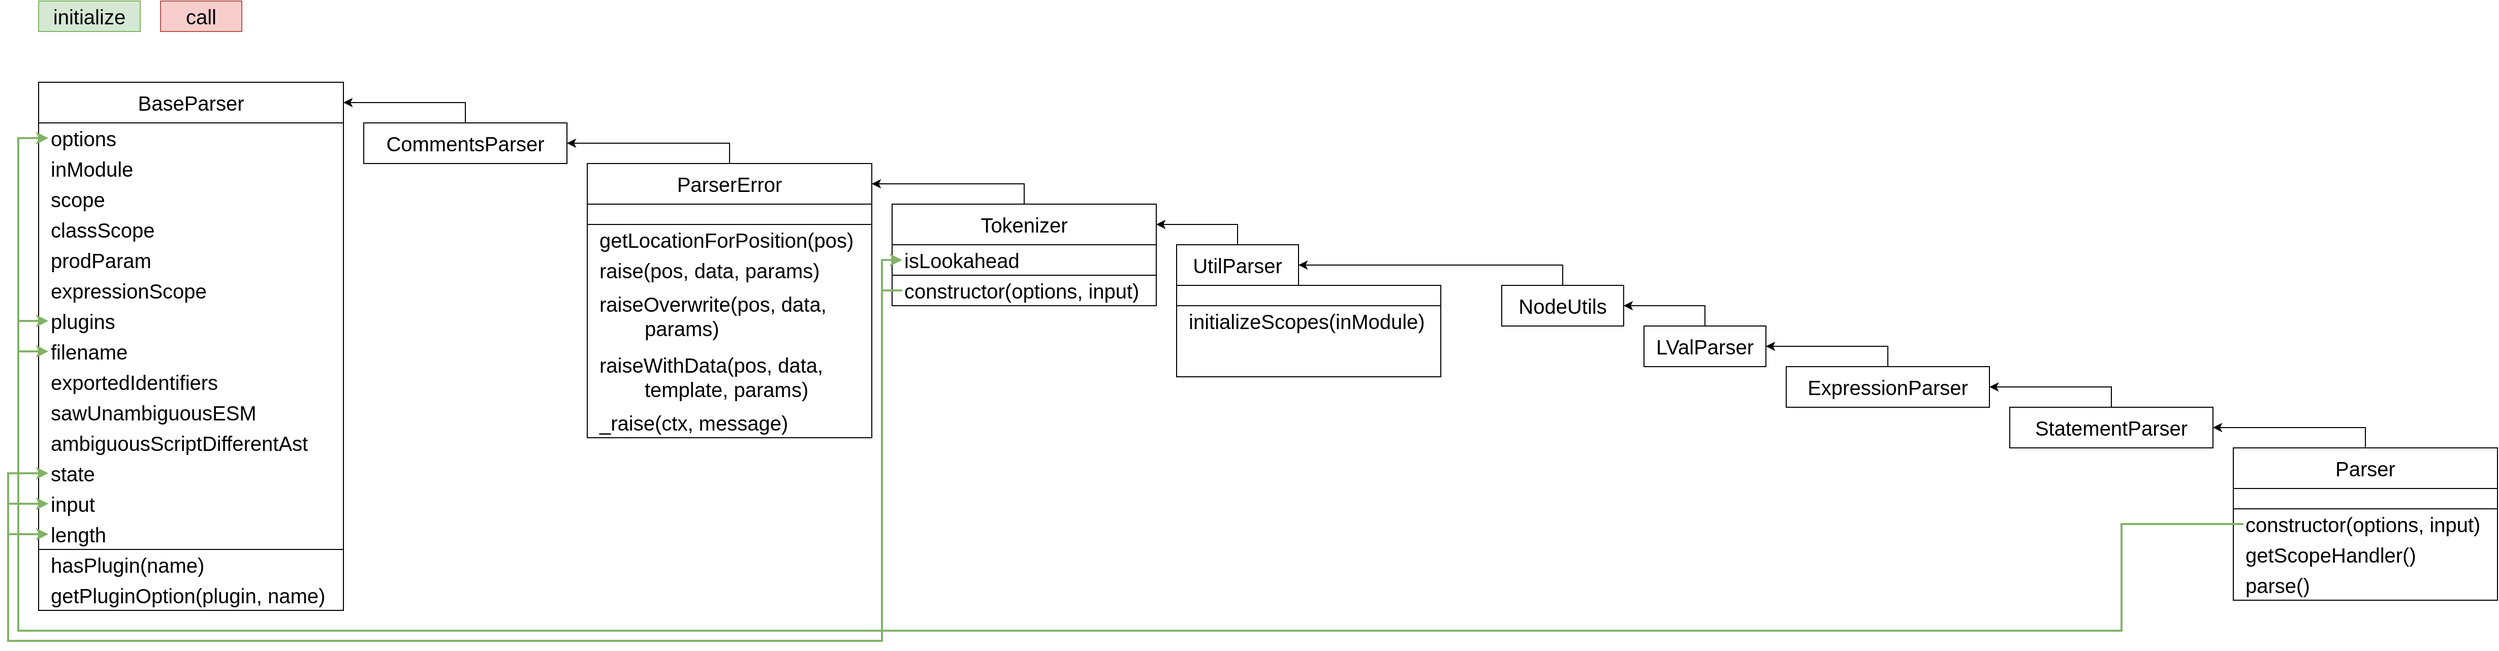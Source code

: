 <mxfile version="15.7.3" type="device"><diagram id="p_-W6cxsnnsUT4BF6fYS" name="第 1 页"><mxGraphModel dx="848" dy="588" grid="1" gridSize="10" guides="1" tooltips="1" connect="1" arrows="1" fold="1" page="1" pageScale="1" pageWidth="827" pageHeight="1169" math="0" shadow="0"><root><mxCell id="0"/><mxCell id="1" parent="0"/><mxCell id="b4Wd2a4cX2y51tZHcNXY-89" value="" style="rounded=0;whiteSpace=wrap;html=1;" vertex="1" parent="1"><mxGeometry x="1200" y="340" width="260" height="70" as="geometry"/></mxCell><mxCell id="b4Wd2a4cX2y51tZHcNXY-82" value="" style="rounded=0;whiteSpace=wrap;html=1;" vertex="1" parent="1"><mxGeometry x="920" y="310" width="260" height="30" as="geometry"/></mxCell><mxCell id="b4Wd2a4cX2y51tZHcNXY-50" style="edgeStyle=orthogonalEdgeStyle;rounded=0;orthogonalLoop=1;jettySize=auto;html=1;exitX=0.5;exitY=0;exitDx=0;exitDy=0;entryX=1;entryY=0.5;entryDx=0;entryDy=0;fontSize=20;endArrow=classic;endFill=1;" edge="1" parent="1" source="b4Wd2a4cX2y51tZHcNXY-2" target="b4Wd2a4cX2y51tZHcNXY-21"><mxGeometry relative="1" as="geometry"/></mxCell><mxCell id="b4Wd2a4cX2y51tZHcNXY-2" value="&lt;font style=&quot;font-size: 20px&quot;&gt;CommentsParser&lt;/font&gt;" style="rounded=0;whiteSpace=wrap;html=1;" vertex="1" parent="1"><mxGeometry x="400" y="160" width="200" height="40" as="geometry"/></mxCell><mxCell id="b4Wd2a4cX2y51tZHcNXY-61" style="edgeStyle=orthogonalEdgeStyle;rounded=0;orthogonalLoop=1;jettySize=auto;html=1;exitX=0.5;exitY=0;exitDx=0;exitDy=0;entryX=1;entryY=0.5;entryDx=0;entryDy=0;fontSize=20;endArrow=classic;endFill=1;" edge="1" parent="1" source="b4Wd2a4cX2y51tZHcNXY-6" target="b4Wd2a4cX2y51tZHcNXY-4"><mxGeometry relative="1" as="geometry"/></mxCell><mxCell id="b4Wd2a4cX2y51tZHcNXY-6" value="&lt;font style=&quot;font-size: 20px&quot;&gt;Tokenizer&lt;/font&gt;" style="rounded=0;whiteSpace=wrap;html=1;" vertex="1" parent="1"><mxGeometry x="920" y="240" width="260" height="40" as="geometry"/></mxCell><mxCell id="b4Wd2a4cX2y51tZHcNXY-9" style="edgeStyle=orthogonalEdgeStyle;rounded=0;orthogonalLoop=1;jettySize=auto;html=1;exitX=0.5;exitY=0;exitDx=0;exitDy=0;entryX=1;entryY=0.5;entryDx=0;entryDy=0;fontSize=20;" edge="1" parent="1" source="b4Wd2a4cX2y51tZHcNXY-8" target="b4Wd2a4cX2y51tZHcNXY-6"><mxGeometry relative="1" as="geometry"/></mxCell><mxCell id="b4Wd2a4cX2y51tZHcNXY-8" value="&lt;font style=&quot;font-size: 20px&quot;&gt;UtilParser&lt;/font&gt;" style="rounded=0;whiteSpace=wrap;html=1;" vertex="1" parent="1"><mxGeometry x="1200" y="280" width="120" height="40" as="geometry"/></mxCell><mxCell id="b4Wd2a4cX2y51tZHcNXY-11" style="edgeStyle=orthogonalEdgeStyle;rounded=0;orthogonalLoop=1;jettySize=auto;html=1;exitX=0.5;exitY=0;exitDx=0;exitDy=0;entryX=1;entryY=0.5;entryDx=0;entryDy=0;fontSize=20;" edge="1" parent="1" source="b4Wd2a4cX2y51tZHcNXY-10" target="b4Wd2a4cX2y51tZHcNXY-8"><mxGeometry relative="1" as="geometry"/></mxCell><mxCell id="b4Wd2a4cX2y51tZHcNXY-10" value="&lt;font style=&quot;font-size: 20px&quot;&gt;NodeUtils&lt;/font&gt;" style="rounded=0;whiteSpace=wrap;html=1;" vertex="1" parent="1"><mxGeometry x="1520" y="320" width="120" height="40" as="geometry"/></mxCell><mxCell id="b4Wd2a4cX2y51tZHcNXY-13" style="edgeStyle=orthogonalEdgeStyle;rounded=0;orthogonalLoop=1;jettySize=auto;html=1;exitX=0.5;exitY=0;exitDx=0;exitDy=0;entryX=1;entryY=0.5;entryDx=0;entryDy=0;fontSize=20;" edge="1" parent="1" source="b4Wd2a4cX2y51tZHcNXY-12" target="b4Wd2a4cX2y51tZHcNXY-10"><mxGeometry relative="1" as="geometry"/></mxCell><mxCell id="b4Wd2a4cX2y51tZHcNXY-12" value="&lt;font style=&quot;font-size: 20px&quot;&gt;LValParser&lt;/font&gt;" style="rounded=0;whiteSpace=wrap;html=1;" vertex="1" parent="1"><mxGeometry x="1660" y="360" width="120" height="40" as="geometry"/></mxCell><mxCell id="b4Wd2a4cX2y51tZHcNXY-15" style="edgeStyle=orthogonalEdgeStyle;rounded=0;orthogonalLoop=1;jettySize=auto;html=1;exitX=0.5;exitY=0;exitDx=0;exitDy=0;entryX=1;entryY=0.5;entryDx=0;entryDy=0;fontSize=20;" edge="1" parent="1" source="b4Wd2a4cX2y51tZHcNXY-14" target="b4Wd2a4cX2y51tZHcNXY-12"><mxGeometry relative="1" as="geometry"/></mxCell><mxCell id="b4Wd2a4cX2y51tZHcNXY-14" value="&lt;font style=&quot;font-size: 20px&quot;&gt;ExpressionParser&lt;/font&gt;" style="rounded=0;whiteSpace=wrap;html=1;" vertex="1" parent="1"><mxGeometry x="1800" y="400" width="200" height="40" as="geometry"/></mxCell><mxCell id="b4Wd2a4cX2y51tZHcNXY-17" style="edgeStyle=orthogonalEdgeStyle;rounded=0;orthogonalLoop=1;jettySize=auto;html=1;exitX=0.5;exitY=0;exitDx=0;exitDy=0;entryX=1;entryY=0.5;entryDx=0;entryDy=0;fontSize=20;" edge="1" parent="1" source="b4Wd2a4cX2y51tZHcNXY-16" target="b4Wd2a4cX2y51tZHcNXY-14"><mxGeometry relative="1" as="geometry"/></mxCell><mxCell id="b4Wd2a4cX2y51tZHcNXY-16" value="&lt;font style=&quot;font-size: 20px&quot;&gt;StatementParser&lt;/font&gt;" style="rounded=0;whiteSpace=wrap;html=1;" vertex="1" parent="1"><mxGeometry x="2020" y="440" width="200" height="40" as="geometry"/></mxCell><mxCell id="b4Wd2a4cX2y51tZHcNXY-45" style="edgeStyle=orthogonalEdgeStyle;rounded=0;orthogonalLoop=1;jettySize=auto;html=1;exitX=0.5;exitY=0;exitDx=0;exitDy=0;entryX=1;entryY=0.5;entryDx=0;entryDy=0;fontSize=20;endArrow=classic;endFill=1;" edge="1" parent="1" source="b4Wd2a4cX2y51tZHcNXY-44" target="b4Wd2a4cX2y51tZHcNXY-16"><mxGeometry relative="1" as="geometry"/></mxCell><mxCell id="b4Wd2a4cX2y51tZHcNXY-49" value="" style="group" vertex="1" connectable="0" parent="1"><mxGeometry x="80" y="120" width="300" height="520" as="geometry"/></mxCell><mxCell id="b4Wd2a4cX2y51tZHcNXY-21" value="&lt;font style=&quot;font-size: 20px&quot;&gt;BaseParser&lt;/font&gt;" style="rounded=0;whiteSpace=wrap;html=1;" vertex="1" parent="b4Wd2a4cX2y51tZHcNXY-49"><mxGeometry width="300" height="40" as="geometry"/></mxCell><mxCell id="b4Wd2a4cX2y51tZHcNXY-40" value="" style="rounded=0;whiteSpace=wrap;html=1;fontSize=20;strokeColor=default;fillColor=default;align=left;" vertex="1" parent="b4Wd2a4cX2y51tZHcNXY-49"><mxGeometry y="40" width="300" height="420" as="geometry"/></mxCell><mxCell id="b4Wd2a4cX2y51tZHcNXY-23" value="options" style="text;strokeColor=none;fillColor=none;align=left;verticalAlign=middle;whiteSpace=wrap;rounded=0;fontSize=20;html=1;" vertex="1" parent="b4Wd2a4cX2y51tZHcNXY-49"><mxGeometry x="9.655" y="40" width="193.103" height="30" as="geometry"/></mxCell><mxCell id="b4Wd2a4cX2y51tZHcNXY-24" value="inModule" style="text;strokeColor=none;fillColor=none;align=left;verticalAlign=middle;whiteSpace=wrap;rounded=0;fontSize=20;html=1;" vertex="1" parent="b4Wd2a4cX2y51tZHcNXY-49"><mxGeometry x="9.655" y="70" width="193.103" height="30" as="geometry"/></mxCell><mxCell id="b4Wd2a4cX2y51tZHcNXY-25" value="scope" style="text;strokeColor=none;fillColor=none;align=left;verticalAlign=middle;whiteSpace=wrap;rounded=0;fontSize=20;html=1;" vertex="1" parent="b4Wd2a4cX2y51tZHcNXY-49"><mxGeometry x="9.655" y="100" width="193.103" height="30" as="geometry"/></mxCell><mxCell id="b4Wd2a4cX2y51tZHcNXY-26" value="classScope" style="text;strokeColor=none;fillColor=none;align=left;verticalAlign=middle;whiteSpace=wrap;rounded=0;fontSize=20;html=1;" vertex="1" parent="b4Wd2a4cX2y51tZHcNXY-49"><mxGeometry x="9.655" y="130" width="193.103" height="30" as="geometry"/></mxCell><mxCell id="b4Wd2a4cX2y51tZHcNXY-27" value="prodParam" style="text;strokeColor=none;fillColor=none;align=left;verticalAlign=middle;whiteSpace=wrap;rounded=0;fontSize=20;html=1;" vertex="1" parent="b4Wd2a4cX2y51tZHcNXY-49"><mxGeometry x="9.655" y="160" width="193.103" height="30" as="geometry"/></mxCell><mxCell id="b4Wd2a4cX2y51tZHcNXY-28" value="expressionScope" style="text;strokeColor=none;fillColor=none;align=left;verticalAlign=middle;whiteSpace=wrap;rounded=0;fontSize=20;html=1;" vertex="1" parent="b4Wd2a4cX2y51tZHcNXY-49"><mxGeometry x="9.655" y="190" width="193.103" height="30" as="geometry"/></mxCell><mxCell id="b4Wd2a4cX2y51tZHcNXY-29" value="plugins" style="text;strokeColor=none;fillColor=none;align=left;verticalAlign=middle;whiteSpace=wrap;rounded=0;fontSize=20;html=1;" vertex="1" parent="b4Wd2a4cX2y51tZHcNXY-49"><mxGeometry x="9.655" y="220" width="193.103" height="30" as="geometry"/></mxCell><mxCell id="b4Wd2a4cX2y51tZHcNXY-30" value="filename" style="text;strokeColor=none;fillColor=none;align=left;verticalAlign=middle;whiteSpace=wrap;rounded=0;fontSize=20;html=1;" vertex="1" parent="b4Wd2a4cX2y51tZHcNXY-49"><mxGeometry x="9.655" y="250" width="193.103" height="30" as="geometry"/></mxCell><mxCell id="b4Wd2a4cX2y51tZHcNXY-31" value="exportedIdentifiers" style="text;strokeColor=none;fillColor=none;align=left;verticalAlign=middle;whiteSpace=wrap;rounded=0;fontSize=20;html=1;" vertex="1" parent="b4Wd2a4cX2y51tZHcNXY-49"><mxGeometry x="9.655" y="280" width="193.103" height="30" as="geometry"/></mxCell><mxCell id="b4Wd2a4cX2y51tZHcNXY-32" value="sawUnambiguousESM" style="text;strokeColor=none;fillColor=none;align=left;verticalAlign=middle;whiteSpace=wrap;rounded=0;fontSize=20;html=1;" vertex="1" parent="b4Wd2a4cX2y51tZHcNXY-49"><mxGeometry x="9.655" y="310" width="270.345" height="30" as="geometry"/></mxCell><mxCell id="b4Wd2a4cX2y51tZHcNXY-33" value="ambiguousScriptDifferentAst" style="text;strokeColor=none;fillColor=none;align=left;verticalAlign=middle;whiteSpace=wrap;rounded=0;fontSize=20;html=1;" vertex="1" parent="b4Wd2a4cX2y51tZHcNXY-49"><mxGeometry x="9.655" y="340" width="270.345" height="30" as="geometry"/></mxCell><mxCell id="b4Wd2a4cX2y51tZHcNXY-34" value="state" style="text;strokeColor=none;fillColor=none;align=left;verticalAlign=middle;whiteSpace=wrap;rounded=0;fontSize=20;html=1;" vertex="1" parent="b4Wd2a4cX2y51tZHcNXY-49"><mxGeometry x="9.655" y="370" width="193.103" height="30" as="geometry"/></mxCell><mxCell id="b4Wd2a4cX2y51tZHcNXY-35" value="input" style="text;strokeColor=none;fillColor=none;align=left;verticalAlign=middle;whiteSpace=wrap;rounded=0;fontSize=20;html=1;" vertex="1" parent="b4Wd2a4cX2y51tZHcNXY-49"><mxGeometry x="9.655" y="400" width="193.103" height="30" as="geometry"/></mxCell><mxCell id="b4Wd2a4cX2y51tZHcNXY-36" value="length" style="text;strokeColor=none;fillColor=none;align=left;verticalAlign=middle;whiteSpace=wrap;rounded=0;fontSize=20;html=1;" vertex="1" parent="b4Wd2a4cX2y51tZHcNXY-49"><mxGeometry x="9.655" y="430" width="193.103" height="30" as="geometry"/></mxCell><mxCell id="b4Wd2a4cX2y51tZHcNXY-46" value="" style="rounded=0;whiteSpace=wrap;html=1;fontSize=20;strokeColor=default;fillColor=default;align=left;" vertex="1" parent="b4Wd2a4cX2y51tZHcNXY-49"><mxGeometry y="460" width="300" height="60" as="geometry"/></mxCell><mxCell id="b4Wd2a4cX2y51tZHcNXY-47" value="hasPlugin(name)" style="text;strokeColor=none;fillColor=none;align=left;verticalAlign=middle;whiteSpace=wrap;rounded=0;fontSize=20;html=1;" vertex="1" parent="b4Wd2a4cX2y51tZHcNXY-49"><mxGeometry x="9.995" y="460" width="193.103" height="30" as="geometry"/></mxCell><mxCell id="b4Wd2a4cX2y51tZHcNXY-48" value="getPluginOption(plugin, name)" style="text;strokeColor=none;fillColor=none;align=left;verticalAlign=middle;whiteSpace=wrap;rounded=0;fontSize=20;html=1;" vertex="1" parent="b4Wd2a4cX2y51tZHcNXY-49"><mxGeometry x="10" y="490" width="280" height="30" as="geometry"/></mxCell><mxCell id="b4Wd2a4cX2y51tZHcNXY-59" value="" style="group;fillColor=#f8cecc;strokeColor=#b85450;" vertex="1" connectable="0" parent="1"><mxGeometry x="620" y="200" width="280" height="270" as="geometry"/></mxCell><mxCell id="b4Wd2a4cX2y51tZHcNXY-56" value="" style="rounded=0;whiteSpace=wrap;html=1;fontSize=20;strokeColor=default;fillColor=default;align=left;" vertex="1" parent="b4Wd2a4cX2y51tZHcNXY-59"><mxGeometry y="60" width="280" height="210" as="geometry"/></mxCell><mxCell id="b4Wd2a4cX2y51tZHcNXY-4" value="&lt;font style=&quot;font-size: 20px&quot;&gt;ParserError&lt;/font&gt;" style="rounded=0;whiteSpace=wrap;html=1;" vertex="1" parent="b4Wd2a4cX2y51tZHcNXY-59"><mxGeometry width="280" height="40" as="geometry"/></mxCell><mxCell id="b4Wd2a4cX2y51tZHcNXY-51" value="getLocationForPosition(pos)" style="text;strokeColor=none;fillColor=none;align=left;verticalAlign=middle;whiteSpace=wrap;rounded=0;fontSize=20;html=1;" vertex="1" parent="b4Wd2a4cX2y51tZHcNXY-59"><mxGeometry x="10" y="60" width="260" height="30" as="geometry"/></mxCell><mxCell id="b4Wd2a4cX2y51tZHcNXY-52" value="raise(pos, data, params)" style="text;strokeColor=none;fillColor=none;align=left;verticalAlign=middle;whiteSpace=wrap;rounded=0;fontSize=20;html=1;" vertex="1" parent="b4Wd2a4cX2y51tZHcNXY-59"><mxGeometry x="10" y="90" width="240" height="30" as="geometry"/></mxCell><mxCell id="b4Wd2a4cX2y51tZHcNXY-53" value="raiseOverwrite(pos, data, &lt;span style=&quot;white-space: pre&quot;&gt;&#9;&lt;/span&gt;params)" style="text;strokeColor=none;fillColor=none;align=left;verticalAlign=middle;whiteSpace=wrap;rounded=0;fontSize=20;html=1;" vertex="1" parent="b4Wd2a4cX2y51tZHcNXY-59"><mxGeometry x="10" y="120" width="240" height="60" as="geometry"/></mxCell><mxCell id="b4Wd2a4cX2y51tZHcNXY-54" value="raiseWithData(pos, data, &lt;span style=&quot;white-space: pre&quot;&gt;&#9;&lt;/span&gt;template, params)" style="text;strokeColor=none;fillColor=none;align=left;verticalAlign=middle;whiteSpace=wrap;rounded=0;fontSize=20;html=1;" vertex="1" parent="b4Wd2a4cX2y51tZHcNXY-59"><mxGeometry x="10" y="180" width="240" height="60" as="geometry"/></mxCell><mxCell id="b4Wd2a4cX2y51tZHcNXY-55" value="_raise(ctx, message)" style="text;strokeColor=none;fillColor=none;align=left;verticalAlign=middle;whiteSpace=wrap;rounded=0;fontSize=20;html=1;" vertex="1" parent="b4Wd2a4cX2y51tZHcNXY-59"><mxGeometry x="10" y="240" width="210" height="30" as="geometry"/></mxCell><mxCell id="b4Wd2a4cX2y51tZHcNXY-58" value="" style="rounded=0;whiteSpace=wrap;html=1;" vertex="1" parent="b4Wd2a4cX2y51tZHcNXY-59"><mxGeometry y="40" width="280" height="20" as="geometry"/></mxCell><mxCell id="b4Wd2a4cX2y51tZHcNXY-60" style="edgeStyle=orthogonalEdgeStyle;rounded=0;orthogonalLoop=1;jettySize=auto;html=1;exitX=0.5;exitY=0;exitDx=0;exitDy=0;entryX=1;entryY=0.5;entryDx=0;entryDy=0;fontSize=20;endArrow=classic;endFill=1;" edge="1" parent="1" source="b4Wd2a4cX2y51tZHcNXY-4" target="b4Wd2a4cX2y51tZHcNXY-2"><mxGeometry relative="1" as="geometry"/></mxCell><mxCell id="b4Wd2a4cX2y51tZHcNXY-68" value="" style="group" vertex="1" connectable="0" parent="1"><mxGeometry x="2240" y="480" width="260" height="150" as="geometry"/></mxCell><mxCell id="b4Wd2a4cX2y51tZHcNXY-44" value="&lt;font style=&quot;font-size: 20px&quot;&gt;Parser&lt;/font&gt;" style="rounded=0;whiteSpace=wrap;html=1;" vertex="1" parent="b4Wd2a4cX2y51tZHcNXY-68"><mxGeometry width="260" height="40" as="geometry"/></mxCell><mxCell id="b4Wd2a4cX2y51tZHcNXY-63" value="" style="rounded=0;whiteSpace=wrap;html=1;fontSize=20;strokeColor=default;fillColor=default;align=left;" vertex="1" parent="b4Wd2a4cX2y51tZHcNXY-68"><mxGeometry y="60" width="260" height="90" as="geometry"/></mxCell><mxCell id="b4Wd2a4cX2y51tZHcNXY-64" value="constructor(options, input)" style="text;strokeColor=none;fillColor=none;align=left;verticalAlign=middle;whiteSpace=wrap;rounded=0;fontSize=20;html=1;" vertex="1" parent="b4Wd2a4cX2y51tZHcNXY-68"><mxGeometry x="10" y="60" width="240" height="30" as="geometry"/></mxCell><mxCell id="b4Wd2a4cX2y51tZHcNXY-65" value="getScopeHandler()" style="text;strokeColor=none;fillColor=none;align=left;verticalAlign=middle;whiteSpace=wrap;rounded=0;fontSize=20;html=1;" vertex="1" parent="b4Wd2a4cX2y51tZHcNXY-68"><mxGeometry x="10" y="90" width="200" height="30" as="geometry"/></mxCell><mxCell id="b4Wd2a4cX2y51tZHcNXY-66" value="parse()" style="text;strokeColor=none;fillColor=none;align=left;verticalAlign=middle;whiteSpace=wrap;rounded=0;fontSize=20;html=1;" vertex="1" parent="b4Wd2a4cX2y51tZHcNXY-68"><mxGeometry x="10" y="120" width="120" height="30" as="geometry"/></mxCell><mxCell id="b4Wd2a4cX2y51tZHcNXY-67" value="" style="rounded=0;whiteSpace=wrap;html=1;" vertex="1" parent="b4Wd2a4cX2y51tZHcNXY-68"><mxGeometry y="40" width="260" height="20" as="geometry"/></mxCell><mxCell id="b4Wd2a4cX2y51tZHcNXY-69" style="edgeStyle=orthogonalEdgeStyle;rounded=0;orthogonalLoop=1;jettySize=auto;html=1;exitX=0;exitY=0.5;exitDx=0;exitDy=0;fontSize=20;endArrow=classic;endFill=1;fillColor=#d5e8d4;strokeColor=#82b366;strokeWidth=2;entryX=0;entryY=0.5;entryDx=0;entryDy=0;" edge="1" parent="1" source="b4Wd2a4cX2y51tZHcNXY-64" target="b4Wd2a4cX2y51tZHcNXY-23"><mxGeometry relative="1" as="geometry"><mxPoint x="60" y="200" as="targetPoint"/><Array as="points"><mxPoint x="2130" y="555"/><mxPoint x="2130" y="660"/><mxPoint x="60" y="660"/><mxPoint x="60" y="175"/></Array></mxGeometry></mxCell><mxCell id="b4Wd2a4cX2y51tZHcNXY-70" value="initialize" style="rounded=0;whiteSpace=wrap;html=1;fontSize=20;strokeColor=#82b366;fillColor=#d5e8d4;align=center;" vertex="1" parent="1"><mxGeometry x="80" y="40" width="100" height="30" as="geometry"/></mxCell><mxCell id="b4Wd2a4cX2y51tZHcNXY-71" value="call" style="rounded=0;whiteSpace=wrap;html=1;fontSize=20;strokeColor=#b85450;fillColor=#f8cecc;align=center;" vertex="1" parent="1"><mxGeometry x="200" y="40" width="80" height="30" as="geometry"/></mxCell><mxCell id="b4Wd2a4cX2y51tZHcNXY-78" value="" style="endArrow=classic;html=1;rounded=0;fontSize=20;strokeWidth=2;entryX=0;entryY=0.5;entryDx=0;entryDy=0;fillColor=#d5e8d4;strokeColor=#82b366;" edge="1" parent="1" target="b4Wd2a4cX2y51tZHcNXY-29"><mxGeometry width="50" height="50" relative="1" as="geometry"><mxPoint x="60" y="355" as="sourcePoint"/><mxPoint x="460" y="370" as="targetPoint"/></mxGeometry></mxCell><mxCell id="b4Wd2a4cX2y51tZHcNXY-79" value="" style="endArrow=classic;html=1;rounded=0;fontSize=20;strokeWidth=2;entryX=0;entryY=0.5;entryDx=0;entryDy=0;fillColor=#d5e8d4;strokeColor=#82b366;" edge="1" parent="1" target="b4Wd2a4cX2y51tZHcNXY-30"><mxGeometry width="50" height="50" relative="1" as="geometry"><mxPoint x="60" y="385" as="sourcePoint"/><mxPoint x="79.995" y="379.5" as="targetPoint"/></mxGeometry></mxCell><mxCell id="b4Wd2a4cX2y51tZHcNXY-83" style="edgeStyle=orthogonalEdgeStyle;rounded=0;orthogonalLoop=1;jettySize=auto;html=1;exitX=0;exitY=0.5;exitDx=0;exitDy=0;fontSize=20;endArrow=classic;endFill=1;strokeWidth=2;fillColor=#d5e8d4;strokeColor=#82b366;entryX=0;entryY=0.5;entryDx=0;entryDy=0;" edge="1" parent="1" source="b4Wd2a4cX2y51tZHcNXY-80" target="b4Wd2a4cX2y51tZHcNXY-34"><mxGeometry relative="1" as="geometry"><mxPoint x="50" y="600" as="targetPoint"/><Array as="points"><mxPoint x="910" y="325"/><mxPoint x="910" y="670"/><mxPoint x="50" y="670"/><mxPoint x="50" y="505"/></Array></mxGeometry></mxCell><mxCell id="b4Wd2a4cX2y51tZHcNXY-80" value="constructor(options, input)" style="text;strokeColor=none;fillColor=none;align=left;verticalAlign=middle;whiteSpace=wrap;rounded=0;fontSize=20;html=1;" vertex="1" parent="1"><mxGeometry x="930" y="310" width="240" height="30" as="geometry"/></mxCell><mxCell id="b4Wd2a4cX2y51tZHcNXY-81" value="" style="rounded=0;whiteSpace=wrap;html=1;" vertex="1" parent="1"><mxGeometry x="920" y="280" width="260" height="30" as="geometry"/></mxCell><mxCell id="b4Wd2a4cX2y51tZHcNXY-84" value="isLookahead" style="text;strokeColor=none;fillColor=none;align=left;verticalAlign=middle;whiteSpace=wrap;rounded=0;fontSize=20;html=1;" vertex="1" parent="1"><mxGeometry x="929.995" y="280" width="193.103" height="30" as="geometry"/></mxCell><mxCell id="b4Wd2a4cX2y51tZHcNXY-85" style="edgeStyle=orthogonalEdgeStyle;rounded=0;orthogonalLoop=1;jettySize=auto;html=1;exitX=0;exitY=0.5;exitDx=0;exitDy=0;entryX=0;entryY=0.5;entryDx=0;entryDy=0;fontSize=20;endArrow=classic;endFill=1;strokeWidth=2;fillColor=#d5e8d4;strokeColor=#82b366;" edge="1" parent="1" source="b4Wd2a4cX2y51tZHcNXY-80" target="b4Wd2a4cX2y51tZHcNXY-84"><mxGeometry relative="1" as="geometry"><Array as="points"><mxPoint x="910" y="325"/><mxPoint x="910" y="295"/></Array></mxGeometry></mxCell><mxCell id="b4Wd2a4cX2y51tZHcNXY-86" value="" style="endArrow=classic;html=1;rounded=0;fontSize=20;strokeWidth=2;entryX=0;entryY=0.5;entryDx=0;entryDy=0;fillColor=#d5e8d4;strokeColor=#82b366;" edge="1" parent="1" target="b4Wd2a4cX2y51tZHcNXY-35"><mxGeometry width="50" height="50" relative="1" as="geometry"><mxPoint x="50" y="535" as="sourcePoint"/><mxPoint x="59.655" y="520" as="targetPoint"/></mxGeometry></mxCell><mxCell id="b4Wd2a4cX2y51tZHcNXY-87" value="" style="endArrow=classic;html=1;rounded=0;fontSize=20;strokeWidth=2;entryX=0;entryY=0.5;entryDx=0;entryDy=0;fillColor=#d5e8d4;strokeColor=#82b366;" edge="1" parent="1" target="b4Wd2a4cX2y51tZHcNXY-36"><mxGeometry width="50" height="50" relative="1" as="geometry"><mxPoint x="50" y="565" as="sourcePoint"/><mxPoint x="39.655" y="554.5" as="targetPoint"/></mxGeometry></mxCell><mxCell id="b4Wd2a4cX2y51tZHcNXY-88" value="initializeScopes(inModule)" style="text;strokeColor=none;fillColor=none;align=left;verticalAlign=middle;whiteSpace=wrap;rounded=0;fontSize=20;html=1;" vertex="1" parent="1"><mxGeometry x="1210" y="340" width="240" height="30" as="geometry"/></mxCell><mxCell id="b4Wd2a4cX2y51tZHcNXY-90" value="" style="rounded=0;whiteSpace=wrap;html=1;" vertex="1" parent="1"><mxGeometry x="1200" y="320" width="260" height="20" as="geometry"/></mxCell></root></mxGraphModel></diagram></mxfile>